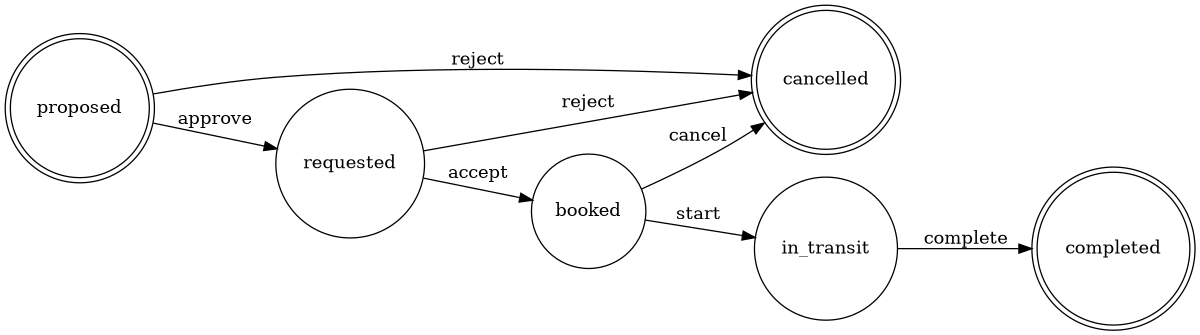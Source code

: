 digraph moves_state_machine {
    rankdir=LR;
    size="8,5"

    node [shape = doublecircle]; proposed cancelled completed;
    node [shape = circle];

    proposed -> requested [label = "approve"];
    proposed -> cancelled [label = "reject"];

    requested -> booked [label = "accept"];
    requested -> cancelled [label = "reject"];

    booked -> cancelled [label = "cancel"];
    booked -> in_transit [label = "start"];

    in_transit -> completed [label = "complete"];
}
